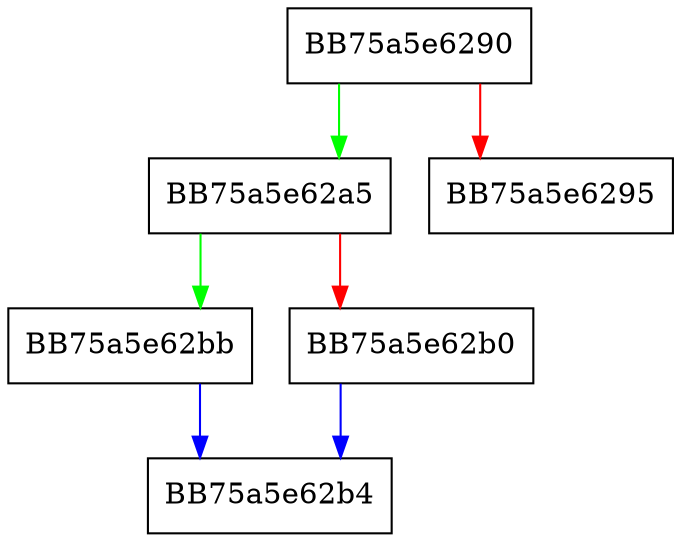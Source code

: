 digraph term {
  node [shape="box"];
  graph [splines=ortho];
  BB75a5e6290 -> BB75a5e62a5 [color="green"];
  BB75a5e6290 -> BB75a5e6295 [color="red"];
  BB75a5e62a5 -> BB75a5e62bb [color="green"];
  BB75a5e62a5 -> BB75a5e62b0 [color="red"];
  BB75a5e62b0 -> BB75a5e62b4 [color="blue"];
  BB75a5e62bb -> BB75a5e62b4 [color="blue"];
}